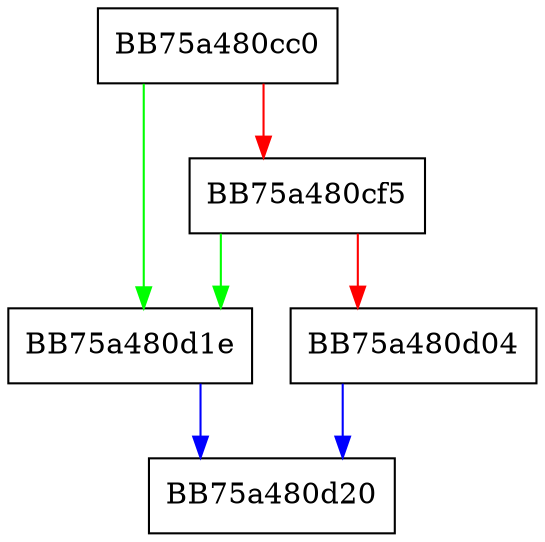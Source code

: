 digraph _Do_call {
  node [shape="box"];
  graph [splines=ortho];
  BB75a480cc0 -> BB75a480d1e [color="green"];
  BB75a480cc0 -> BB75a480cf5 [color="red"];
  BB75a480cf5 -> BB75a480d1e [color="green"];
  BB75a480cf5 -> BB75a480d04 [color="red"];
  BB75a480d04 -> BB75a480d20 [color="blue"];
  BB75a480d1e -> BB75a480d20 [color="blue"];
}
